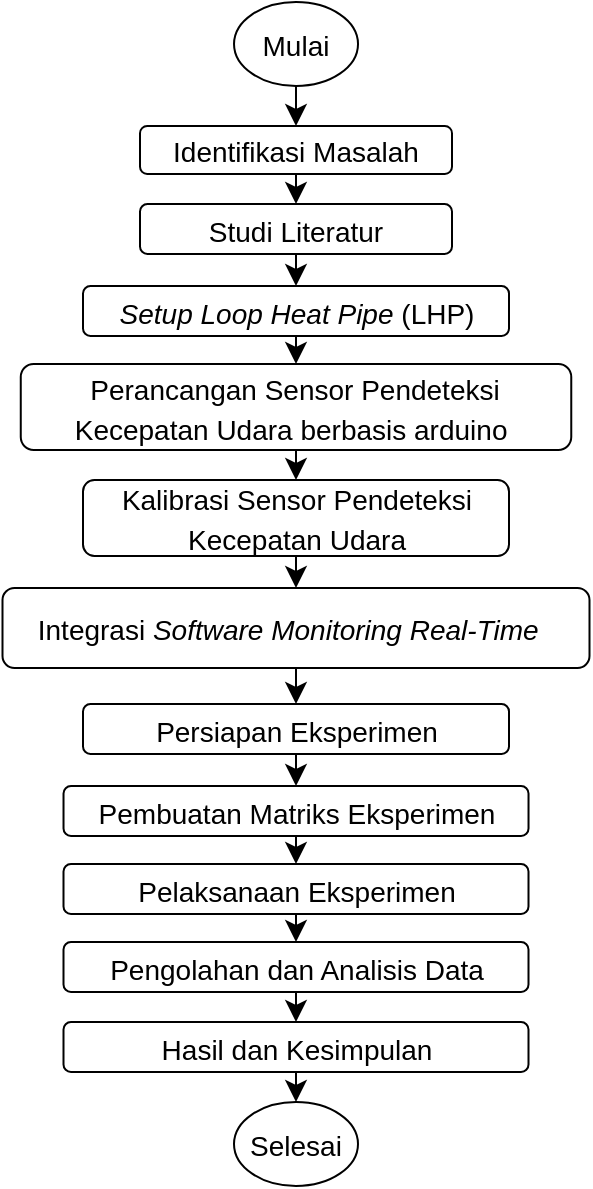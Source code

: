 <mxfile version="23.1.2" type="github">
  <diagram name="Halaman-1" id="sGjm4Od8pGnF-seUHSu9">
    <mxGraphModel dx="1920" dy="910" grid="0" gridSize="10" guides="1" tooltips="1" connect="1" arrows="1" fold="1" page="0" pageScale="1" pageWidth="827" pageHeight="1169" math="0" shadow="0">
      <root>
        <mxCell id="0" />
        <mxCell id="1" parent="0" />
        <mxCell id="dJPWPNYDly5iEPzZPAee-19" style="edgeStyle=none;curved=1;rounded=0;orthogonalLoop=1;jettySize=auto;html=1;exitX=0.5;exitY=1;exitDx=0;exitDy=0;entryX=0.5;entryY=0;entryDx=0;entryDy=0;fontSize=12;startSize=8;endSize=8;" edge="1" parent="1" source="dJPWPNYDly5iEPzZPAee-1" target="dJPWPNYDly5iEPzZPAee-2">
          <mxGeometry relative="1" as="geometry" />
        </mxCell>
        <mxCell id="dJPWPNYDly5iEPzZPAee-1" value="&lt;font style=&quot;font-size: 14px;&quot;&gt;Mulai&lt;/font&gt;" style="ellipse;whiteSpace=wrap;html=1;fontSize=16;" vertex="1" parent="1">
          <mxGeometry x="-354.99" y="-43" width="62" height="42" as="geometry" />
        </mxCell>
        <mxCell id="dJPWPNYDly5iEPzZPAee-20" style="edgeStyle=none;curved=1;rounded=0;orthogonalLoop=1;jettySize=auto;html=1;exitX=0.5;exitY=1;exitDx=0;exitDy=0;entryX=0.5;entryY=0;entryDx=0;entryDy=0;fontSize=12;startSize=8;endSize=8;" edge="1" parent="1" source="dJPWPNYDly5iEPzZPAee-2" target="dJPWPNYDly5iEPzZPAee-3">
          <mxGeometry relative="1" as="geometry" />
        </mxCell>
        <mxCell id="dJPWPNYDly5iEPzZPAee-2" value="&lt;font style=&quot;font-size: 14px;&quot;&gt;Identifikasi Masalah&lt;/font&gt;" style="rounded=1;whiteSpace=wrap;html=1;fontSize=16;" vertex="1" parent="1">
          <mxGeometry x="-402" y="19" width="156" height="24" as="geometry" />
        </mxCell>
        <mxCell id="dJPWPNYDly5iEPzZPAee-21" style="edgeStyle=none;curved=1;rounded=0;orthogonalLoop=1;jettySize=auto;html=1;exitX=0.5;exitY=1;exitDx=0;exitDy=0;entryX=0.5;entryY=0;entryDx=0;entryDy=0;fontSize=12;startSize=8;endSize=8;" edge="1" parent="1" source="dJPWPNYDly5iEPzZPAee-3" target="dJPWPNYDly5iEPzZPAee-4">
          <mxGeometry relative="1" as="geometry" />
        </mxCell>
        <mxCell id="dJPWPNYDly5iEPzZPAee-3" value="&lt;font style=&quot;font-size: 14px;&quot;&gt;Studi Literatur&lt;/font&gt;" style="rounded=1;whiteSpace=wrap;html=1;fontSize=16;" vertex="1" parent="1">
          <mxGeometry x="-402" y="58" width="156" height="25" as="geometry" />
        </mxCell>
        <mxCell id="dJPWPNYDly5iEPzZPAee-22" style="edgeStyle=none;curved=1;rounded=0;orthogonalLoop=1;jettySize=auto;html=1;exitX=0.5;exitY=1;exitDx=0;exitDy=0;entryX=0.5;entryY=0;entryDx=0;entryDy=0;fontSize=12;startSize=8;endSize=8;" edge="1" parent="1" source="dJPWPNYDly5iEPzZPAee-4" target="dJPWPNYDly5iEPzZPAee-8">
          <mxGeometry relative="1" as="geometry" />
        </mxCell>
        <mxCell id="dJPWPNYDly5iEPzZPAee-4" value="&lt;font style=&quot;font-size: 14px;&quot;&gt;&lt;i&gt;Setup Loop Heat Pipe&amp;nbsp;&lt;/i&gt;(LHP)&lt;/font&gt;" style="rounded=1;whiteSpace=wrap;html=1;fontSize=16;" vertex="1" parent="1">
          <mxGeometry x="-430.5" y="99" width="213" height="25" as="geometry" />
        </mxCell>
        <mxCell id="dJPWPNYDly5iEPzZPAee-23" style="edgeStyle=none;curved=1;rounded=0;orthogonalLoop=1;jettySize=auto;html=1;exitX=0.5;exitY=1;exitDx=0;exitDy=0;entryX=0.5;entryY=0;entryDx=0;entryDy=0;fontSize=12;startSize=8;endSize=8;" edge="1" parent="1" source="dJPWPNYDly5iEPzZPAee-8" target="dJPWPNYDly5iEPzZPAee-9">
          <mxGeometry relative="1" as="geometry" />
        </mxCell>
        <mxCell id="dJPWPNYDly5iEPzZPAee-8" value="&lt;font style=&quot;font-size: 14px;&quot;&gt;Perancangan Sensor Pendeteksi Kecepatan Udara berbasis arduino&amp;nbsp;&lt;/font&gt;" style="rounded=1;whiteSpace=wrap;html=1;fontSize=16;" vertex="1" parent="1">
          <mxGeometry x="-461.62" y="138" width="275.25" height="43" as="geometry" />
        </mxCell>
        <mxCell id="dJPWPNYDly5iEPzZPAee-24" style="edgeStyle=none;curved=1;rounded=0;orthogonalLoop=1;jettySize=auto;html=1;exitX=0.5;exitY=1;exitDx=0;exitDy=0;entryX=0.5;entryY=0;entryDx=0;entryDy=0;fontSize=12;startSize=8;endSize=8;" edge="1" parent="1" source="dJPWPNYDly5iEPzZPAee-9" target="dJPWPNYDly5iEPzZPAee-10">
          <mxGeometry relative="1" as="geometry" />
        </mxCell>
        <mxCell id="dJPWPNYDly5iEPzZPAee-9" value="&lt;font style=&quot;font-size: 14px;&quot;&gt;Kalibrasi Sensor Pendeteksi Kecepatan Udara&lt;/font&gt;" style="rounded=1;whiteSpace=wrap;html=1;fontSize=16;" vertex="1" parent="1">
          <mxGeometry x="-430.5" y="196" width="213" height="38" as="geometry" />
        </mxCell>
        <mxCell id="dJPWPNYDly5iEPzZPAee-26" style="edgeStyle=none;curved=1;rounded=0;orthogonalLoop=1;jettySize=auto;html=1;exitX=0.5;exitY=1;exitDx=0;exitDy=0;entryX=0.5;entryY=0;entryDx=0;entryDy=0;fontSize=12;startSize=8;endSize=8;" edge="1" parent="1" source="dJPWPNYDly5iEPzZPAee-10" target="dJPWPNYDly5iEPzZPAee-11">
          <mxGeometry relative="1" as="geometry" />
        </mxCell>
        <mxCell id="dJPWPNYDly5iEPzZPAee-10" value="&lt;font style=&quot;font-size: 14px;&quot;&gt;Integrasi &lt;i&gt;Software Monitoring&lt;/i&gt;&amp;nbsp;&lt;i&gt;Real-Time&lt;/i&gt;&amp;nbsp;&amp;nbsp;&lt;/font&gt;" style="rounded=1;whiteSpace=wrap;html=1;fontSize=16;" vertex="1" parent="1">
          <mxGeometry x="-470.75" y="250" width="293.5" height="40" as="geometry" />
        </mxCell>
        <mxCell id="dJPWPNYDly5iEPzZPAee-27" style="edgeStyle=none;curved=1;rounded=0;orthogonalLoop=1;jettySize=auto;html=1;exitX=0.5;exitY=1;exitDx=0;exitDy=0;entryX=0.5;entryY=0;entryDx=0;entryDy=0;fontSize=12;startSize=8;endSize=8;" edge="1" parent="1" source="dJPWPNYDly5iEPzZPAee-11" target="dJPWPNYDly5iEPzZPAee-12">
          <mxGeometry relative="1" as="geometry" />
        </mxCell>
        <mxCell id="dJPWPNYDly5iEPzZPAee-11" value="&lt;font style=&quot;font-size: 14px;&quot;&gt;Persiapan Eksperimen&lt;/font&gt;" style="rounded=1;whiteSpace=wrap;html=1;fontSize=16;" vertex="1" parent="1">
          <mxGeometry x="-430.5" y="308" width="213" height="25" as="geometry" />
        </mxCell>
        <mxCell id="dJPWPNYDly5iEPzZPAee-28" style="edgeStyle=none;curved=1;rounded=0;orthogonalLoop=1;jettySize=auto;html=1;exitX=0.5;exitY=1;exitDx=0;exitDy=0;entryX=0.5;entryY=0;entryDx=0;entryDy=0;fontSize=12;startSize=8;endSize=8;" edge="1" parent="1" source="dJPWPNYDly5iEPzZPAee-12" target="dJPWPNYDly5iEPzZPAee-13">
          <mxGeometry relative="1" as="geometry" />
        </mxCell>
        <mxCell id="dJPWPNYDly5iEPzZPAee-12" value="&lt;font style=&quot;font-size: 14px;&quot;&gt;Pembuatan Matriks Eksperimen&lt;/font&gt;" style="rounded=1;whiteSpace=wrap;html=1;fontSize=16;" vertex="1" parent="1">
          <mxGeometry x="-440.24" y="349" width="232.5" height="25" as="geometry" />
        </mxCell>
        <mxCell id="dJPWPNYDly5iEPzZPAee-29" style="edgeStyle=none;curved=1;rounded=0;orthogonalLoop=1;jettySize=auto;html=1;exitX=0.5;exitY=1;exitDx=0;exitDy=0;entryX=0.5;entryY=0;entryDx=0;entryDy=0;fontSize=12;startSize=8;endSize=8;" edge="1" parent="1" source="dJPWPNYDly5iEPzZPAee-13" target="dJPWPNYDly5iEPzZPAee-14">
          <mxGeometry relative="1" as="geometry" />
        </mxCell>
        <mxCell id="dJPWPNYDly5iEPzZPAee-13" value="&lt;font style=&quot;font-size: 14px;&quot;&gt;Pelaksanaan Eksperimen&lt;/font&gt;" style="rounded=1;whiteSpace=wrap;html=1;fontSize=16;" vertex="1" parent="1">
          <mxGeometry x="-440.25" y="388" width="232.5" height="25" as="geometry" />
        </mxCell>
        <mxCell id="dJPWPNYDly5iEPzZPAee-30" style="edgeStyle=none;curved=1;rounded=0;orthogonalLoop=1;jettySize=auto;html=1;exitX=0.5;exitY=1;exitDx=0;exitDy=0;entryX=0.5;entryY=0;entryDx=0;entryDy=0;fontSize=12;startSize=8;endSize=8;" edge="1" parent="1" source="dJPWPNYDly5iEPzZPAee-14" target="dJPWPNYDly5iEPzZPAee-15">
          <mxGeometry relative="1" as="geometry" />
        </mxCell>
        <mxCell id="dJPWPNYDly5iEPzZPAee-14" value="&lt;font style=&quot;font-size: 14px;&quot;&gt;Pengolahan dan Analisis Data&lt;/font&gt;" style="rounded=1;whiteSpace=wrap;html=1;fontSize=16;" vertex="1" parent="1">
          <mxGeometry x="-440.25" y="427" width="232.5" height="25" as="geometry" />
        </mxCell>
        <mxCell id="dJPWPNYDly5iEPzZPAee-31" style="edgeStyle=none;curved=1;rounded=0;orthogonalLoop=1;jettySize=auto;html=1;fontSize=12;startSize=8;endSize=8;" edge="1" parent="1" source="dJPWPNYDly5iEPzZPAee-15" target="dJPWPNYDly5iEPzZPAee-16">
          <mxGeometry relative="1" as="geometry" />
        </mxCell>
        <mxCell id="dJPWPNYDly5iEPzZPAee-15" value="&lt;font style=&quot;font-size: 14px;&quot;&gt;Hasil dan Kesimpulan&lt;/font&gt;" style="rounded=1;whiteSpace=wrap;html=1;fontSize=16;" vertex="1" parent="1">
          <mxGeometry x="-440.25" y="467" width="232.5" height="25" as="geometry" />
        </mxCell>
        <mxCell id="dJPWPNYDly5iEPzZPAee-16" value="&lt;font style=&quot;font-size: 14px;&quot;&gt;Selesai&lt;/font&gt;" style="ellipse;whiteSpace=wrap;html=1;fontSize=16;" vertex="1" parent="1">
          <mxGeometry x="-355" y="507" width="62" height="42" as="geometry" />
        </mxCell>
      </root>
    </mxGraphModel>
  </diagram>
</mxfile>
